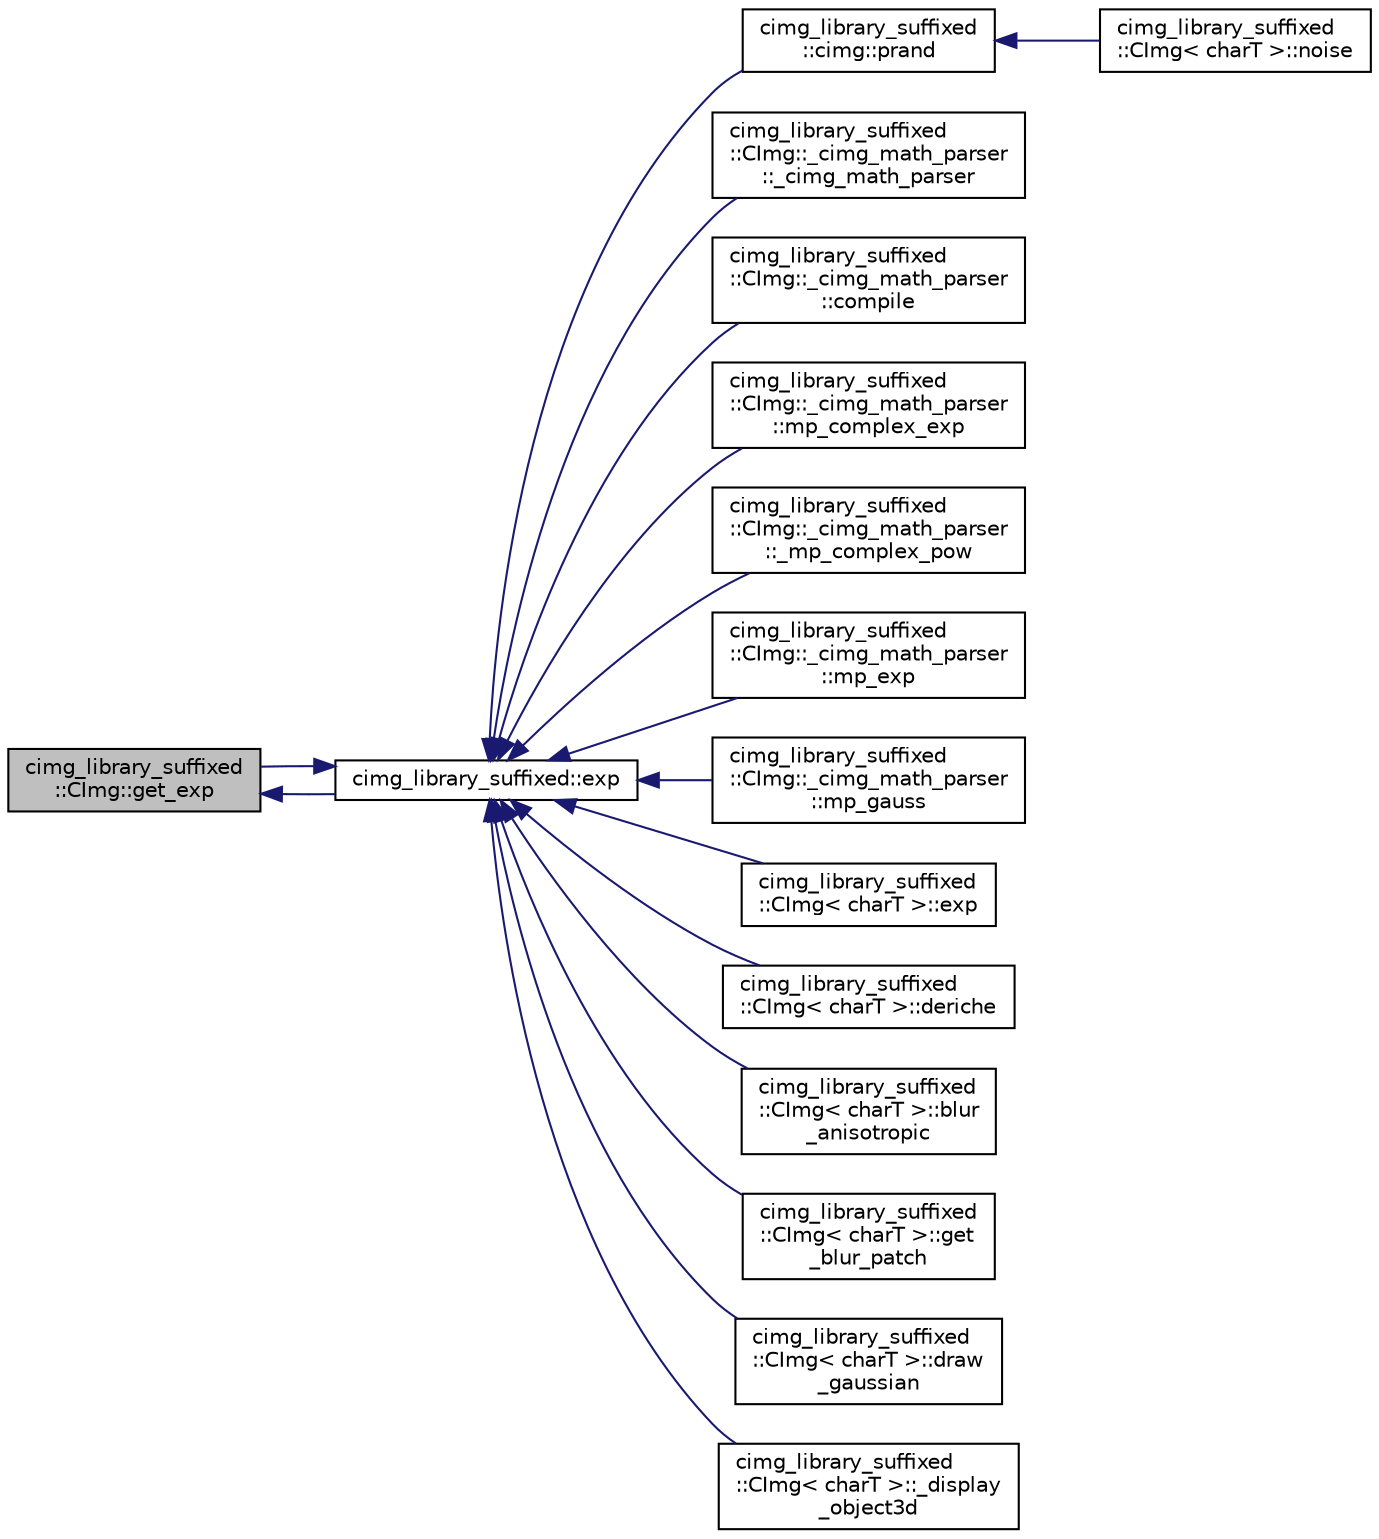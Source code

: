 digraph "cimg_library_suffixed::CImg::get_exp"
{
  edge [fontname="Helvetica",fontsize="10",labelfontname="Helvetica",labelfontsize="10"];
  node [fontname="Helvetica",fontsize="10",shape=record];
  rankdir="LR";
  Node1459 [label="cimg_library_suffixed\l::CImg::get_exp",height=0.2,width=0.4,color="black", fillcolor="grey75", style="filled", fontcolor="black"];
  Node1459 -> Node1460 [dir="back",color="midnightblue",fontsize="10",style="solid",fontname="Helvetica"];
  Node1460 [label="cimg_library_suffixed::exp",height=0.2,width=0.4,color="black", fillcolor="white", style="filled",URL="$namespacecimg__library__suffixed.html#adc3a62a5832fe41a2a16023ba04c8e64"];
  Node1460 -> Node1461 [dir="back",color="midnightblue",fontsize="10",style="solid",fontname="Helvetica"];
  Node1461 [label="cimg_library_suffixed\l::cimg::prand",height=0.2,width=0.4,color="black", fillcolor="white", style="filled",URL="$namespacecimg__library__suffixed_1_1cimg.html#a2a18bbfb6a496d8d5a02943be8eaa936",tooltip="Return a random variable following a Poisson distribution of parameter z. "];
  Node1461 -> Node1462 [dir="back",color="midnightblue",fontsize="10",style="solid",fontname="Helvetica"];
  Node1462 [label="cimg_library_suffixed\l::CImg\< charT \>::noise",height=0.2,width=0.4,color="black", fillcolor="white", style="filled",URL="$structcimg__library__suffixed_1_1_c_img.html#a6049c651eefc3a13b8f7d1fc3ff225d7",tooltip="Add random noise to pixel values. "];
  Node1460 -> Node1463 [dir="back",color="midnightblue",fontsize="10",style="solid",fontname="Helvetica"];
  Node1463 [label="cimg_library_suffixed\l::CImg::_cimg_math_parser\l::_cimg_math_parser",height=0.2,width=0.4,color="black", fillcolor="white", style="filled",URL="$structcimg__library__suffixed_1_1_c_img_1_1__cimg__math__parser.html#a591684f81af8ba85885b7de9c0c6ca5f"];
  Node1460 -> Node1464 [dir="back",color="midnightblue",fontsize="10",style="solid",fontname="Helvetica"];
  Node1464 [label="cimg_library_suffixed\l::CImg::_cimg_math_parser\l::compile",height=0.2,width=0.4,color="black", fillcolor="white", style="filled",URL="$structcimg__library__suffixed_1_1_c_img_1_1__cimg__math__parser.html#a318c44c5d1f4f0114355f37ace87a4ae"];
  Node1460 -> Node1465 [dir="back",color="midnightblue",fontsize="10",style="solid",fontname="Helvetica"];
  Node1465 [label="cimg_library_suffixed\l::CImg::_cimg_math_parser\l::mp_complex_exp",height=0.2,width=0.4,color="black", fillcolor="white", style="filled",URL="$structcimg__library__suffixed_1_1_c_img_1_1__cimg__math__parser.html#a2d823d18414809075048f82cfc2f4779"];
  Node1460 -> Node1466 [dir="back",color="midnightblue",fontsize="10",style="solid",fontname="Helvetica"];
  Node1466 [label="cimg_library_suffixed\l::CImg::_cimg_math_parser\l::_mp_complex_pow",height=0.2,width=0.4,color="black", fillcolor="white", style="filled",URL="$structcimg__library__suffixed_1_1_c_img_1_1__cimg__math__parser.html#a4c1d921651a9408da9487f1d4e8c13d0"];
  Node1460 -> Node1467 [dir="back",color="midnightblue",fontsize="10",style="solid",fontname="Helvetica"];
  Node1467 [label="cimg_library_suffixed\l::CImg::_cimg_math_parser\l::mp_exp",height=0.2,width=0.4,color="black", fillcolor="white", style="filled",URL="$structcimg__library__suffixed_1_1_c_img_1_1__cimg__math__parser.html#aac266d813e6b22db9c5a7465f33fe0f2"];
  Node1460 -> Node1468 [dir="back",color="midnightblue",fontsize="10",style="solid",fontname="Helvetica"];
  Node1468 [label="cimg_library_suffixed\l::CImg::_cimg_math_parser\l::mp_gauss",height=0.2,width=0.4,color="black", fillcolor="white", style="filled",URL="$structcimg__library__suffixed_1_1_c_img_1_1__cimg__math__parser.html#a660dabe36da3de2426f95518b193a5d2"];
  Node1460 -> Node1469 [dir="back",color="midnightblue",fontsize="10",style="solid",fontname="Helvetica"];
  Node1469 [label="cimg_library_suffixed\l::CImg\< charT \>::exp",height=0.2,width=0.4,color="black", fillcolor="white", style="filled",URL="$structcimg__library__suffixed_1_1_c_img.html#a7772f5e71c3c6fa9b9226c8f0c2395db",tooltip="Compute the exponential of each pixel value. "];
  Node1460 -> Node1459 [dir="back",color="midnightblue",fontsize="10",style="solid",fontname="Helvetica"];
  Node1460 -> Node1470 [dir="back",color="midnightblue",fontsize="10",style="solid",fontname="Helvetica"];
  Node1470 [label="cimg_library_suffixed\l::CImg\< charT \>::deriche",height=0.2,width=0.4,color="black", fillcolor="white", style="filled",URL="$structcimg__library__suffixed_1_1_c_img.html#a1f9c44f6a4577ee414419394aa34d4ac",tooltip="Apply recursive Deriche filter. "];
  Node1460 -> Node1471 [dir="back",color="midnightblue",fontsize="10",style="solid",fontname="Helvetica"];
  Node1471 [label="cimg_library_suffixed\l::CImg\< charT \>::blur\l_anisotropic",height=0.2,width=0.4,color="black", fillcolor="white", style="filled",URL="$structcimg__library__suffixed_1_1_c_img.html#af3c29f70168c4443e3f6f887834819b0",tooltip="Blur image anisotropically, directed by a field of diffusion tensors. "];
  Node1460 -> Node1472 [dir="back",color="midnightblue",fontsize="10",style="solid",fontname="Helvetica"];
  Node1472 [label="cimg_library_suffixed\l::CImg\< charT \>::get\l_blur_patch",height=0.2,width=0.4,color="black", fillcolor="white", style="filled",URL="$structcimg__library__suffixed_1_1_c_img.html#a3a7a9e74dc09f2f79fcd3f605a2a9059",tooltip="Blur image using patch-based space . "];
  Node1460 -> Node1473 [dir="back",color="midnightblue",fontsize="10",style="solid",fontname="Helvetica"];
  Node1473 [label="cimg_library_suffixed\l::CImg\< charT \>::draw\l_gaussian",height=0.2,width=0.4,color="black", fillcolor="white", style="filled",URL="$structcimg__library__suffixed_1_1_c_img.html#a3b96b681b3c0e11c067b12789328229a",tooltip="Draw a 1d gaussian function. "];
  Node1460 -> Node1474 [dir="back",color="midnightblue",fontsize="10",style="solid",fontname="Helvetica"];
  Node1474 [label="cimg_library_suffixed\l::CImg\< charT \>::_display\l_object3d",height=0.2,width=0.4,color="black", fillcolor="white", style="filled",URL="$structcimg__library__suffixed_1_1_c_img.html#a8b40db5a9818c3f961a90840b271de6c"];
}
